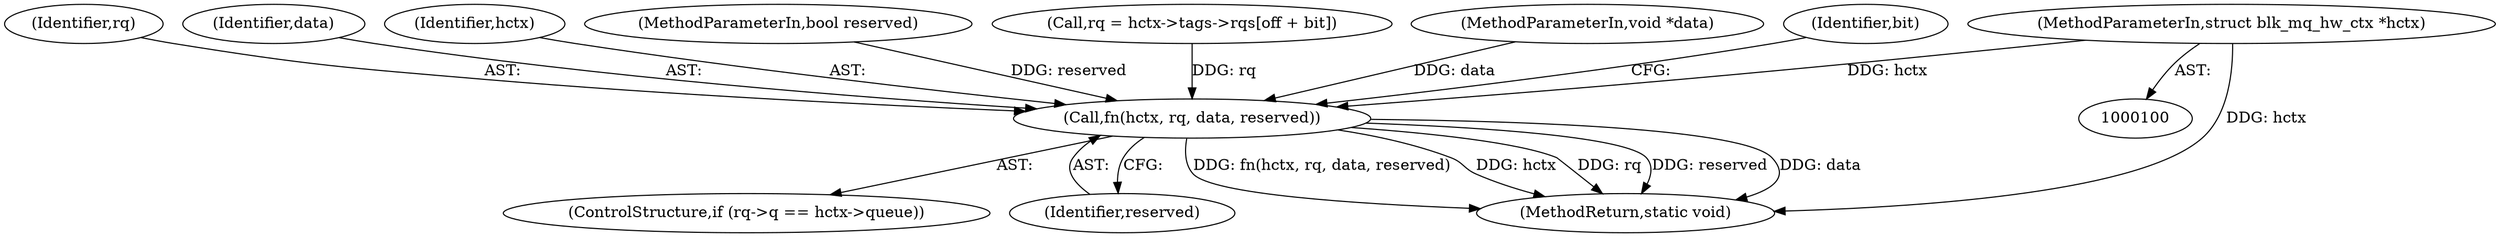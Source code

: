 digraph "0_linux_0048b4837affd153897ed1222283492070027aa9_1@pointer" {
"1000101" [label="(MethodParameterIn,struct blk_mq_hw_ctx *hctx)"];
"1000181" [label="(Call,fn(hctx, rq, data, reserved))"];
"1000183" [label="(Identifier,rq)"];
"1000185" [label="(Identifier,reserved)"];
"1000184" [label="(Identifier,data)"];
"1000182" [label="(Identifier,hctx)"];
"1000106" [label="(MethodParameterIn,bool reserved)"];
"1000162" [label="(Call,rq = hctx->tags->rqs[off + bit])"];
"1000101" [label="(MethodParameterIn,struct blk_mq_hw_ctx *hctx)"];
"1000105" [label="(MethodParameterIn,void *data)"];
"1000181" [label="(Call,fn(hctx, rq, data, reserved))"];
"1000149" [label="(Identifier,bit)"];
"1000173" [label="(ControlStructure,if (rq->q == hctx->queue))"];
"1000193" [label="(MethodReturn,static void)"];
"1000101" -> "1000100"  [label="AST: "];
"1000101" -> "1000193"  [label="DDG: hctx"];
"1000101" -> "1000181"  [label="DDG: hctx"];
"1000181" -> "1000173"  [label="AST: "];
"1000181" -> "1000185"  [label="CFG: "];
"1000182" -> "1000181"  [label="AST: "];
"1000183" -> "1000181"  [label="AST: "];
"1000184" -> "1000181"  [label="AST: "];
"1000185" -> "1000181"  [label="AST: "];
"1000149" -> "1000181"  [label="CFG: "];
"1000181" -> "1000193"  [label="DDG: reserved"];
"1000181" -> "1000193"  [label="DDG: data"];
"1000181" -> "1000193"  [label="DDG: fn(hctx, rq, data, reserved)"];
"1000181" -> "1000193"  [label="DDG: hctx"];
"1000181" -> "1000193"  [label="DDG: rq"];
"1000162" -> "1000181"  [label="DDG: rq"];
"1000105" -> "1000181"  [label="DDG: data"];
"1000106" -> "1000181"  [label="DDG: reserved"];
}
